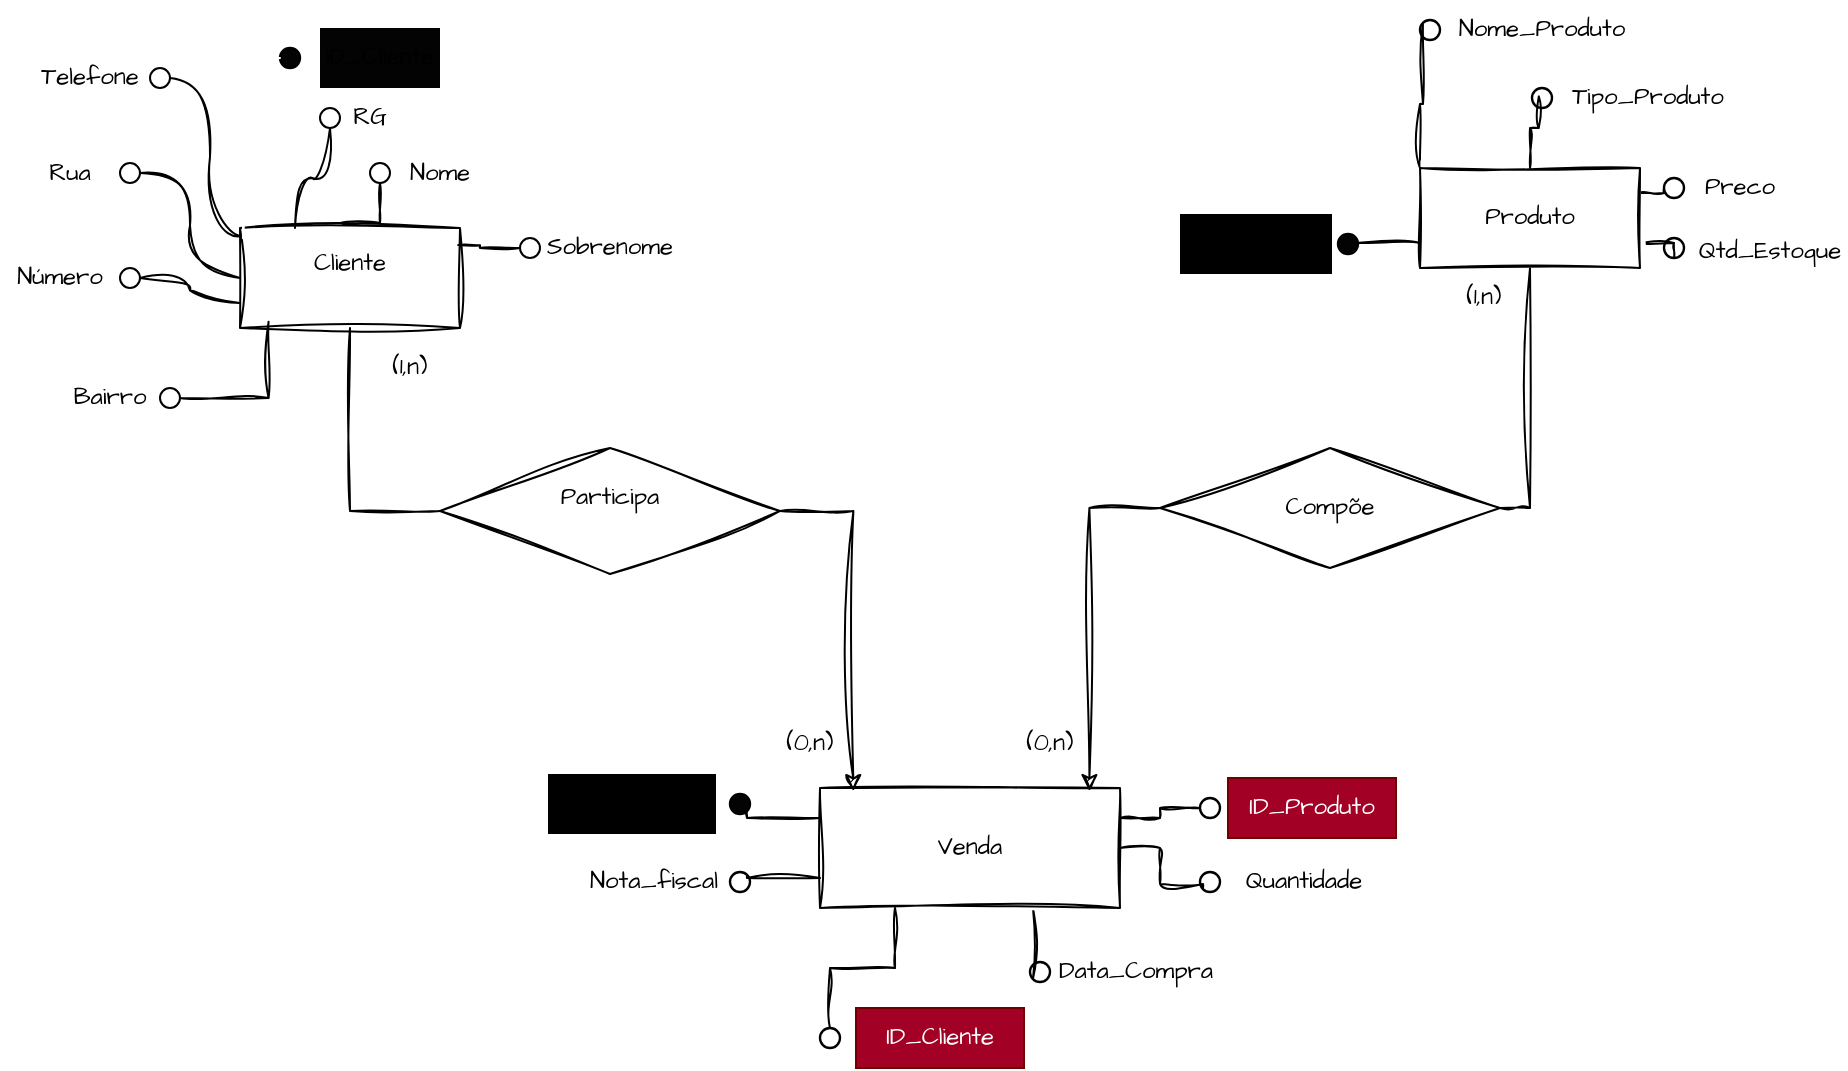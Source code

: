 <mxfile version="24.7.8">
  <diagram name="Página-1" id="8-R6hgCV1WbbaG-lbZ5T">
    <mxGraphModel dx="611" dy="1033" grid="0" gridSize="10" guides="1" tooltips="1" connect="1" arrows="1" fold="1" page="0" pageScale="1" pageWidth="827" pageHeight="1169" math="0" shadow="0">
      <root>
        <mxCell id="0" />
        <mxCell id="1" parent="0" />
        <mxCell id="SQNqszE77WrPZV3DteI8-9" style="edgeStyle=orthogonalEdgeStyle;rounded=0;sketch=1;hachureGap=4;jiggle=2;curveFitting=1;orthogonalLoop=1;jettySize=auto;html=1;entryX=0;entryY=0.5;entryDx=0;entryDy=0;fontFamily=Architects Daughter;fontSource=https%3A%2F%2Ffonts.googleapis.com%2Fcss%3Ffamily%3DArchitects%2BDaughter;endArrow=none;endFill=0;" edge="1" parent="1" source="SQNqszE77WrPZV3DteI8-1" target="SQNqszE77WrPZV3DteI8-4">
          <mxGeometry relative="1" as="geometry" />
        </mxCell>
        <mxCell id="SQNqszE77WrPZV3DteI8-1" value="Cliente&lt;div&gt;&lt;br&gt;&lt;/div&gt;" style="rounded=0;whiteSpace=wrap;html=1;sketch=1;hachureGap=4;jiggle=2;curveFitting=1;fontFamily=Architects Daughter;fontSource=https%3A%2F%2Ffonts.googleapis.com%2Fcss%3Ffamily%3DArchitects%2BDaughter;movable=0;resizable=0;rotatable=0;deletable=0;editable=0;locked=1;connectable=0;" vertex="1" parent="1">
          <mxGeometry x="20" y="60" width="110" height="50" as="geometry" />
        </mxCell>
        <mxCell id="SQNqszE77WrPZV3DteI8-6" style="edgeStyle=orthogonalEdgeStyle;rounded=0;sketch=1;hachureGap=4;jiggle=2;curveFitting=1;orthogonalLoop=1;jettySize=auto;html=1;fontFamily=Architects Daughter;fontSource=https%3A%2F%2Ffonts.googleapis.com%2Fcss%3Ffamily%3DArchitects%2BDaughter;curved=0;entryX=1;entryY=0.5;entryDx=0;entryDy=0;endArrow=none;endFill=0;" edge="1" parent="1" source="SQNqszE77WrPZV3DteI8-2" target="SQNqszE77WrPZV3DteI8-5">
          <mxGeometry relative="1" as="geometry">
            <mxPoint x="640" y="250" as="targetPoint" />
            <Array as="points">
              <mxPoint x="665" y="200" />
            </Array>
          </mxGeometry>
        </mxCell>
        <mxCell id="SQNqszE77WrPZV3DteI8-79" style="edgeStyle=orthogonalEdgeStyle;rounded=0;sketch=1;hachureGap=4;jiggle=2;curveFitting=1;orthogonalLoop=1;jettySize=auto;html=1;exitX=0;exitY=0.75;exitDx=0;exitDy=0;entryX=1;entryY=0.5;entryDx=0;entryDy=0;fontFamily=Architects Daughter;fontSource=https%3A%2F%2Ffonts.googleapis.com%2Fcss%3Ffamily%3DArchitects%2BDaughter;endArrow=none;endFill=0;" edge="1" parent="1" source="SQNqszE77WrPZV3DteI8-2" target="SQNqszE77WrPZV3DteI8-55">
          <mxGeometry relative="1" as="geometry" />
        </mxCell>
        <mxCell id="SQNqszE77WrPZV3DteI8-89" style="edgeStyle=orthogonalEdgeStyle;rounded=0;sketch=1;hachureGap=4;jiggle=2;curveFitting=1;orthogonalLoop=1;jettySize=auto;html=1;exitX=1;exitY=0.25;exitDx=0;exitDy=0;entryX=0;entryY=0.5;entryDx=0;entryDy=0;fontFamily=Architects Daughter;fontSource=https%3A%2F%2Ffonts.googleapis.com%2Fcss%3Ffamily%3DArchitects%2BDaughter;endArrow=none;endFill=0;" edge="1" parent="1" source="SQNqszE77WrPZV3DteI8-2" target="SQNqszE77WrPZV3DteI8-87">
          <mxGeometry relative="1" as="geometry" />
        </mxCell>
        <mxCell id="SQNqszE77WrPZV3DteI8-90" style="edgeStyle=orthogonalEdgeStyle;rounded=0;sketch=1;hachureGap=4;jiggle=2;curveFitting=1;orthogonalLoop=1;jettySize=auto;html=1;exitX=1;exitY=0.75;exitDx=0;exitDy=0;entryX=0.5;entryY=1;entryDx=0;entryDy=0;fontFamily=Architects Daughter;fontSource=https%3A%2F%2Ffonts.googleapis.com%2Fcss%3Ffamily%3DArchitects%2BDaughter;endArrow=none;endFill=0;" edge="1" parent="1" source="SQNqszE77WrPZV3DteI8-2" target="SQNqszE77WrPZV3DteI8-88">
          <mxGeometry relative="1" as="geometry" />
        </mxCell>
        <mxCell id="SQNqszE77WrPZV3DteI8-92" style="edgeStyle=orthogonalEdgeStyle;rounded=0;sketch=1;hachureGap=4;jiggle=2;curveFitting=1;orthogonalLoop=1;jettySize=auto;html=1;exitX=0;exitY=0;exitDx=0;exitDy=0;entryX=0;entryY=0;entryDx=0;entryDy=0;fontFamily=Architects Daughter;fontSource=https%3A%2F%2Ffonts.googleapis.com%2Fcss%3Ffamily%3DArchitects%2BDaughter;endArrow=none;endFill=0;" edge="1" parent="1" source="SQNqszE77WrPZV3DteI8-2" target="SQNqszE77WrPZV3DteI8-85">
          <mxGeometry relative="1" as="geometry" />
        </mxCell>
        <mxCell id="SQNqszE77WrPZV3DteI8-2" value="&lt;div&gt;Produto&lt;/div&gt;" style="rounded=0;whiteSpace=wrap;html=1;sketch=1;hachureGap=4;jiggle=2;curveFitting=1;fontFamily=Architects Daughter;fontSource=https%3A%2F%2Ffonts.googleapis.com%2Fcss%3Ffamily%3DArchitects%2BDaughter;" vertex="1" parent="1">
          <mxGeometry x="610" y="30" width="110" height="50" as="geometry" />
        </mxCell>
        <mxCell id="SQNqszE77WrPZV3DteI8-69" style="edgeStyle=orthogonalEdgeStyle;rounded=0;sketch=1;hachureGap=4;jiggle=2;curveFitting=1;orthogonalLoop=1;jettySize=auto;html=1;exitX=1;exitY=0.25;exitDx=0;exitDy=0;entryX=0;entryY=0.5;entryDx=0;entryDy=0;fontFamily=Architects Daughter;fontSource=https%3A%2F%2Ffonts.googleapis.com%2Fcss%3Ffamily%3DArchitects%2BDaughter;endArrow=none;endFill=0;" edge="1" parent="1" source="SQNqszE77WrPZV3DteI8-3" target="SQNqszE77WrPZV3DteI8-61">
          <mxGeometry relative="1" as="geometry" />
        </mxCell>
        <mxCell id="SQNqszE77WrPZV3DteI8-70" style="edgeStyle=orthogonalEdgeStyle;rounded=0;sketch=1;hachureGap=4;jiggle=2;curveFitting=1;orthogonalLoop=1;jettySize=auto;html=1;entryX=0;entryY=1;entryDx=0;entryDy=0;fontFamily=Architects Daughter;fontSource=https%3A%2F%2Ffonts.googleapis.com%2Fcss%3Ffamily%3DArchitects%2BDaughter;endArrow=none;endFill=0;" edge="1" parent="1" source="SQNqszE77WrPZV3DteI8-3" target="SQNqszE77WrPZV3DteI8-62">
          <mxGeometry relative="1" as="geometry">
            <Array as="points">
              <mxPoint x="480" y="370" />
              <mxPoint x="480" y="388" />
              <mxPoint x="502" y="388" />
            </Array>
          </mxGeometry>
        </mxCell>
        <mxCell id="SQNqszE77WrPZV3DteI8-71" style="edgeStyle=orthogonalEdgeStyle;rounded=0;sketch=1;hachureGap=4;jiggle=2;curveFitting=1;orthogonalLoop=1;jettySize=auto;html=1;exitX=0.75;exitY=1;exitDx=0;exitDy=0;entryX=0;entryY=1;entryDx=0;entryDy=0;fontFamily=Architects Daughter;fontSource=https%3A%2F%2Ffonts.googleapis.com%2Fcss%3Ffamily%3DArchitects%2BDaughter;endArrow=none;endFill=0;" edge="1" parent="1" source="SQNqszE77WrPZV3DteI8-3" target="SQNqszE77WrPZV3DteI8-60">
          <mxGeometry relative="1" as="geometry" />
        </mxCell>
        <mxCell id="SQNqszE77WrPZV3DteI8-72" style="edgeStyle=orthogonalEdgeStyle;rounded=0;sketch=1;hachureGap=4;jiggle=2;curveFitting=1;orthogonalLoop=1;jettySize=auto;html=1;exitX=0.25;exitY=1;exitDx=0;exitDy=0;fontFamily=Architects Daughter;fontSource=https%3A%2F%2Ffonts.googleapis.com%2Fcss%3Ffamily%3DArchitects%2BDaughter;endArrow=none;endFill=0;" edge="1" parent="1" source="SQNqszE77WrPZV3DteI8-3" target="SQNqszE77WrPZV3DteI8-59">
          <mxGeometry relative="1" as="geometry" />
        </mxCell>
        <mxCell id="SQNqszE77WrPZV3DteI8-73" style="edgeStyle=orthogonalEdgeStyle;rounded=0;sketch=1;hachureGap=4;jiggle=2;curveFitting=1;orthogonalLoop=1;jettySize=auto;html=1;exitX=0;exitY=0.25;exitDx=0;exitDy=0;entryX=1;entryY=0;entryDx=0;entryDy=0;fontFamily=Architects Daughter;fontSource=https%3A%2F%2Ffonts.googleapis.com%2Fcss%3Ffamily%3DArchitects%2BDaughter;endArrow=none;endFill=0;" edge="1" parent="1" source="SQNqszE77WrPZV3DteI8-3" target="SQNqszE77WrPZV3DteI8-56">
          <mxGeometry relative="1" as="geometry" />
        </mxCell>
        <mxCell id="SQNqszE77WrPZV3DteI8-75" style="edgeStyle=orthogonalEdgeStyle;rounded=0;sketch=1;hachureGap=4;jiggle=2;curveFitting=1;orthogonalLoop=1;jettySize=auto;html=1;exitX=0;exitY=0.75;exitDx=0;exitDy=0;entryX=1;entryY=0;entryDx=0;entryDy=0;fontFamily=Architects Daughter;fontSource=https%3A%2F%2Ffonts.googleapis.com%2Fcss%3Ffamily%3DArchitects%2BDaughter;endArrow=none;endFill=0;" edge="1" parent="1" source="SQNqszE77WrPZV3DteI8-3" target="SQNqszE77WrPZV3DteI8-57">
          <mxGeometry relative="1" as="geometry" />
        </mxCell>
        <mxCell id="SQNqszE77WrPZV3DteI8-3" value="Venda" style="rounded=0;whiteSpace=wrap;html=1;sketch=1;hachureGap=4;jiggle=2;curveFitting=1;fontFamily=Architects Daughter;fontSource=https%3A%2F%2Ffonts.googleapis.com%2Fcss%3Ffamily%3DArchitects%2BDaughter;" vertex="1" parent="1">
          <mxGeometry x="310" y="340" width="150" height="60" as="geometry" />
        </mxCell>
        <mxCell id="SQNqszE77WrPZV3DteI8-8" style="edgeStyle=orthogonalEdgeStyle;rounded=0;sketch=1;hachureGap=4;jiggle=2;curveFitting=1;orthogonalLoop=1;jettySize=auto;html=1;fontFamily=Architects Daughter;fontSource=https%3A%2F%2Ffonts.googleapis.com%2Fcss%3Ffamily%3DArchitects%2BDaughter;entryX=0.111;entryY=0.027;entryDx=0;entryDy=0;entryPerimeter=0;" edge="1" parent="1" source="SQNqszE77WrPZV3DteI8-4" target="SQNqszE77WrPZV3DteI8-3">
          <mxGeometry relative="1" as="geometry" />
        </mxCell>
        <mxCell id="SQNqszE77WrPZV3DteI8-4" value="Participa&lt;div&gt;&lt;br&gt;&lt;/div&gt;" style="rhombus;whiteSpace=wrap;html=1;sketch=1;hachureGap=4;jiggle=2;curveFitting=1;fontFamily=Architects Daughter;fontSource=https%3A%2F%2Ffonts.googleapis.com%2Fcss%3Ffamily%3DArchitects%2BDaughter;" vertex="1" parent="1">
          <mxGeometry x="120" y="170" width="170" height="63" as="geometry" />
        </mxCell>
        <mxCell id="SQNqszE77WrPZV3DteI8-7" style="edgeStyle=orthogonalEdgeStyle;rounded=0;sketch=1;hachureGap=4;jiggle=2;curveFitting=1;orthogonalLoop=1;jettySize=auto;html=1;fontFamily=Architects Daughter;fontSource=https%3A%2F%2Ffonts.googleapis.com%2Fcss%3Ffamily%3DArchitects%2BDaughter;entryX=0.898;entryY=0.027;entryDx=0;entryDy=0;entryPerimeter=0;" edge="1" parent="1" source="SQNqszE77WrPZV3DteI8-5" target="SQNqszE77WrPZV3DteI8-3">
          <mxGeometry relative="1" as="geometry">
            <mxPoint x="390" y="250" as="targetPoint" />
          </mxGeometry>
        </mxCell>
        <mxCell id="SQNqszE77WrPZV3DteI8-5" value="&lt;div&gt;Compõe&lt;/div&gt;" style="rhombus;whiteSpace=wrap;html=1;sketch=1;hachureGap=4;jiggle=2;curveFitting=1;fontFamily=Architects Daughter;fontSource=https%3A%2F%2Ffonts.googleapis.com%2Fcss%3Ffamily%3DArchitects%2BDaughter;" vertex="1" parent="1">
          <mxGeometry x="480" y="170" width="170" height="60" as="geometry" />
        </mxCell>
        <mxCell id="SQNqszE77WrPZV3DteI8-10" value="" style="ellipse;html=1;hachureGap=4;fontFamily=Architects Daughter;fontSource=https%3A%2F%2Ffonts.googleapis.com%2Fcss%3Ffamily%3DArchitects%2BDaughter;fillColor=#030303;gradientColor=none;strokeWidth=1.181;fillStyle=auto;movable=0;resizable=0;rotatable=0;deletable=0;editable=0;locked=1;connectable=0;" vertex="1" parent="1">
          <mxGeometry x="40" y="-30" width="10" height="10" as="geometry" />
        </mxCell>
        <mxCell id="SQNqszE77WrPZV3DteI8-51" style="edgeStyle=orthogonalEdgeStyle;rounded=0;sketch=1;hachureGap=4;jiggle=2;curveFitting=1;orthogonalLoop=1;jettySize=auto;html=1;entryX=0.25;entryY=0;entryDx=0;entryDy=0;fontFamily=Architects Daughter;fontSource=https%3A%2F%2Ffonts.googleapis.com%2Fcss%3Ffamily%3DArchitects%2BDaughter;endArrow=none;endFill=0;curved=1;movable=0;resizable=0;rotatable=0;deletable=0;editable=0;locked=1;connectable=0;" edge="1" parent="1" source="SQNqszE77WrPZV3DteI8-12" target="SQNqszE77WrPZV3DteI8-1">
          <mxGeometry relative="1" as="geometry" />
        </mxCell>
        <mxCell id="SQNqszE77WrPZV3DteI8-12" value="" style="ellipse;html=1;hachureGap=4;fontFamily=Architects Daughter;fontSource=https%3A%2F%2Ffonts.googleapis.com%2Fcss%3Ffamily%3DArchitects%2BDaughter;fillColor=none;strokeColor=default;movable=0;resizable=0;rotatable=0;deletable=0;editable=0;locked=1;connectable=0;" vertex="1" parent="1">
          <mxGeometry x="60" width="10" height="10" as="geometry" />
        </mxCell>
        <mxCell id="SQNqszE77WrPZV3DteI8-18" style="edgeStyle=orthogonalEdgeStyle;rounded=0;sketch=1;hachureGap=4;jiggle=2;curveFitting=1;orthogonalLoop=1;jettySize=auto;html=1;entryX=0.013;entryY=0.1;entryDx=0;entryDy=0;entryPerimeter=0;fontFamily=Architects Daughter;fontSource=https%3A%2F%2Ffonts.googleapis.com%2Fcss%3Ffamily%3DArchitects%2BDaughter;endArrow=none;endFill=0;exitX=0;exitY=0.5;exitDx=0;exitDy=0;curved=1;strokeColor=#ffffff;movable=0;resizable=0;rotatable=0;deletable=0;editable=0;locked=1;connectable=0;" edge="1" parent="1" source="SQNqszE77WrPZV3DteI8-10" target="SQNqszE77WrPZV3DteI8-1">
          <mxGeometry relative="1" as="geometry" />
        </mxCell>
        <mxCell id="SQNqszE77WrPZV3DteI8-19" value="ID_Cliente" style="text;html=1;align=center;verticalAlign=middle;whiteSpace=wrap;rounded=0;fontFamily=Architects Daughter;fontSource=https%3A%2F%2Ffonts.googleapis.com%2Fcss%3Ffamily%3DArchitects%2BDaughter;fillColor=#030303;movable=0;resizable=0;rotatable=0;deletable=0;editable=0;locked=1;connectable=0;" vertex="1" parent="1">
          <mxGeometry x="60" y="-40" width="60" height="30" as="geometry" />
        </mxCell>
        <mxCell id="SQNqszE77WrPZV3DteI8-20" value="Telefone" style="text;html=1;align=center;verticalAlign=middle;whiteSpace=wrap;rounded=0;fontFamily=Architects Daughter;fontSource=https%3A%2F%2Ffonts.googleapis.com%2Fcss%3Ffamily%3DArchitects%2BDaughter;movable=0;resizable=0;rotatable=0;deletable=0;editable=0;locked=1;connectable=0;" vertex="1" parent="1">
          <mxGeometry x="-80" y="-30" width="50" height="30" as="geometry" />
        </mxCell>
        <mxCell id="SQNqszE77WrPZV3DteI8-23" value="Número" style="text;html=1;align=center;verticalAlign=middle;whiteSpace=wrap;rounded=0;fontFamily=Architects Daughter;fontSource=https%3A%2F%2Ffonts.googleapis.com%2Fcss%3Ffamily%3DArchitects%2BDaughter;movable=0;resizable=0;rotatable=0;deletable=0;editable=0;locked=1;connectable=0;" vertex="1" parent="1">
          <mxGeometry x="-100" y="70" width="60" height="30" as="geometry" />
        </mxCell>
        <mxCell id="SQNqszE77WrPZV3DteI8-24" value="Rua" style="text;html=1;align=center;verticalAlign=middle;whiteSpace=wrap;rounded=0;fontFamily=Architects Daughter;fontSource=https%3A%2F%2Ffonts.googleapis.com%2Fcss%3Ffamily%3DArchitects%2BDaughter;movable=0;resizable=0;rotatable=0;deletable=0;editable=0;locked=1;connectable=0;" vertex="1" parent="1">
          <mxGeometry x="-90" y="20" width="50" height="25" as="geometry" />
        </mxCell>
        <mxCell id="SQNqszE77WrPZV3DteI8-25" value="Bairro" style="text;html=1;align=center;verticalAlign=middle;whiteSpace=wrap;rounded=0;fontFamily=Architects Daughter;fontSource=https%3A%2F%2Ffonts.googleapis.com%2Fcss%3Ffamily%3DArchitects%2BDaughter;movable=0;resizable=0;rotatable=0;deletable=0;editable=0;locked=1;connectable=0;" vertex="1" parent="1">
          <mxGeometry x="-75" y="130" width="60" height="30" as="geometry" />
        </mxCell>
        <mxCell id="SQNqszE77WrPZV3DteI8-26" value="(1,n)" style="text;html=1;align=center;verticalAlign=middle;whiteSpace=wrap;rounded=0;fontFamily=Architects Daughter;fontSource=https%3A%2F%2Ffonts.googleapis.com%2Fcss%3Ffamily%3DArchitects%2BDaughter;movable=1;resizable=1;rotatable=1;deletable=1;editable=1;locked=0;connectable=1;" vertex="1" parent="1">
          <mxGeometry x="90" y="120" width="30" height="20" as="geometry" />
        </mxCell>
        <mxCell id="SQNqszE77WrPZV3DteI8-30" value="" style="ellipse;html=1;hachureGap=4;fontFamily=Architects Daughter;fontSource=https%3A%2F%2Ffonts.googleapis.com%2Fcss%3Ffamily%3DArchitects%2BDaughter;fillColor=none;strokeColor=default;movable=0;resizable=0;rotatable=0;deletable=0;editable=0;locked=1;connectable=0;" vertex="1" parent="1">
          <mxGeometry x="-25" y="-20" width="10" height="10" as="geometry" />
        </mxCell>
        <mxCell id="SQNqszE77WrPZV3DteI8-31" value="" style="ellipse;html=1;hachureGap=4;fontFamily=Architects Daughter;fontSource=https%3A%2F%2Ffonts.googleapis.com%2Fcss%3Ffamily%3DArchitects%2BDaughter;fillColor=none;strokeColor=default;movable=0;resizable=0;rotatable=0;deletable=0;editable=0;locked=1;connectable=0;" vertex="1" parent="1">
          <mxGeometry x="-40" y="27.5" width="10" height="10" as="geometry" />
        </mxCell>
        <mxCell id="SQNqszE77WrPZV3DteI8-42" style="edgeStyle=orthogonalEdgeStyle;rounded=0;sketch=1;hachureGap=4;jiggle=2;curveFitting=1;orthogonalLoop=1;jettySize=auto;html=1;entryX=0;entryY=0.75;entryDx=0;entryDy=0;fontFamily=Architects Daughter;fontSource=https%3A%2F%2Ffonts.googleapis.com%2Fcss%3Ffamily%3DArchitects%2BDaughter;curved=1;endArrow=none;endFill=0;movable=0;resizable=0;rotatable=0;deletable=0;editable=0;locked=1;connectable=0;" edge="1" parent="1" source="SQNqszE77WrPZV3DteI8-32" target="SQNqszE77WrPZV3DteI8-1">
          <mxGeometry relative="1" as="geometry" />
        </mxCell>
        <mxCell id="SQNqszE77WrPZV3DteI8-32" value="" style="ellipse;html=1;hachureGap=4;fontFamily=Architects Daughter;fontSource=https%3A%2F%2Ffonts.googleapis.com%2Fcss%3Ffamily%3DArchitects%2BDaughter;fillColor=none;strokeColor=default;movable=0;resizable=0;rotatable=0;deletable=0;editable=0;locked=1;connectable=0;" vertex="1" parent="1">
          <mxGeometry x="-40" y="80" width="10" height="10" as="geometry" />
        </mxCell>
        <mxCell id="SQNqszE77WrPZV3DteI8-33" value="" style="ellipse;html=1;hachureGap=4;fontFamily=Architects Daughter;fontSource=https%3A%2F%2Ffonts.googleapis.com%2Fcss%3Ffamily%3DArchitects%2BDaughter;fillColor=none;strokeColor=default;movable=0;resizable=0;rotatable=0;deletable=0;editable=0;locked=1;connectable=0;" vertex="1" parent="1">
          <mxGeometry x="-20" y="140" width="10" height="10" as="geometry" />
        </mxCell>
        <mxCell id="SQNqszE77WrPZV3DteI8-38" style="edgeStyle=orthogonalEdgeStyle;rounded=0;sketch=1;hachureGap=4;jiggle=2;curveFitting=1;orthogonalLoop=1;jettySize=auto;html=1;exitX=1;exitY=0.5;exitDx=0;exitDy=0;entryX=0.005;entryY=0.08;entryDx=0;entryDy=0;entryPerimeter=0;fontFamily=Architects Daughter;fontSource=https%3A%2F%2Ffonts.googleapis.com%2Fcss%3Ffamily%3DArchitects%2BDaughter;curved=1;endArrow=none;endFill=0;movable=0;resizable=0;rotatable=0;deletable=0;editable=0;locked=1;connectable=0;" edge="1" parent="1" source="SQNqszE77WrPZV3DteI8-30" target="SQNqszE77WrPZV3DteI8-1">
          <mxGeometry relative="1" as="geometry">
            <Array as="points">
              <mxPoint x="5" y="-15" />
              <mxPoint x="5" y="64" />
            </Array>
          </mxGeometry>
        </mxCell>
        <mxCell id="SQNqszE77WrPZV3DteI8-40" style="edgeStyle=orthogonalEdgeStyle;rounded=0;sketch=1;hachureGap=4;jiggle=2;curveFitting=1;orthogonalLoop=1;jettySize=auto;html=1;fontFamily=Architects Daughter;fontSource=https%3A%2F%2Ffonts.googleapis.com%2Fcss%3Ffamily%3DArchitects%2BDaughter;curved=1;entryX=0;entryY=0.5;entryDx=0;entryDy=0;endArrow=none;endFill=0;movable=0;resizable=0;rotatable=0;deletable=0;editable=0;locked=1;connectable=0;" edge="1" parent="1" source="SQNqszE77WrPZV3DteI8-31" target="SQNqszE77WrPZV3DteI8-1">
          <mxGeometry relative="1" as="geometry">
            <mxPoint y="85" as="targetPoint" />
          </mxGeometry>
        </mxCell>
        <mxCell id="SQNqszE77WrPZV3DteI8-43" style="edgeStyle=orthogonalEdgeStyle;rounded=0;sketch=1;hachureGap=4;jiggle=2;curveFitting=1;orthogonalLoop=1;jettySize=auto;html=1;entryX=0.13;entryY=0.937;entryDx=0;entryDy=0;entryPerimeter=0;fontFamily=Architects Daughter;fontSource=https%3A%2F%2Ffonts.googleapis.com%2Fcss%3Ffamily%3DArchitects%2BDaughter;endArrow=none;endFill=0;movable=0;resizable=0;rotatable=0;deletable=0;editable=0;locked=1;connectable=0;" edge="1" parent="1" source="SQNqszE77WrPZV3DteI8-33" target="SQNqszE77WrPZV3DteI8-1">
          <mxGeometry relative="1" as="geometry" />
        </mxCell>
        <mxCell id="SQNqszE77WrPZV3DteI8-45" value="" style="ellipse;html=1;hachureGap=4;fontFamily=Architects Daughter;fontSource=https%3A%2F%2Ffonts.googleapis.com%2Fcss%3Ffamily%3DArchitects%2BDaughter;fillColor=none;strokeColor=default;movable=0;resizable=0;rotatable=0;deletable=0;editable=0;locked=1;connectable=0;" vertex="1" parent="1">
          <mxGeometry x="85" y="27.5" width="10" height="10" as="geometry" />
        </mxCell>
        <mxCell id="SQNqszE77WrPZV3DteI8-46" value="" style="ellipse;html=1;hachureGap=4;fontFamily=Architects Daughter;fontSource=https%3A%2F%2Ffonts.googleapis.com%2Fcss%3Ffamily%3DArchitects%2BDaughter;fillColor=none;strokeColor=default;movable=0;resizable=0;rotatable=0;deletable=0;editable=0;locked=1;connectable=0;" vertex="1" parent="1">
          <mxGeometry x="160" y="65" width="10" height="10" as="geometry" />
        </mxCell>
        <mxCell id="SQNqszE77WrPZV3DteI8-48" value="RG" style="text;html=1;align=center;verticalAlign=middle;whiteSpace=wrap;rounded=0;fontFamily=Architects Daughter;fontSource=https%3A%2F%2Ffonts.googleapis.com%2Fcss%3Ffamily%3DArchitects%2BDaughter;movable=0;resizable=0;rotatable=0;deletable=0;editable=0;locked=1;connectable=0;" vertex="1" parent="1">
          <mxGeometry x="60" y="-10" width="50" height="30" as="geometry" />
        </mxCell>
        <mxCell id="SQNqszE77WrPZV3DteI8-49" value="Nome" style="text;html=1;align=center;verticalAlign=middle;whiteSpace=wrap;rounded=0;fontFamily=Architects Daughter;fontSource=https%3A%2F%2Ffonts.googleapis.com%2Fcss%3Ffamily%3DArchitects%2BDaughter;movable=0;resizable=0;rotatable=0;deletable=0;editable=0;locked=1;connectable=0;" vertex="1" parent="1">
          <mxGeometry x="95" y="17.5" width="50" height="30" as="geometry" />
        </mxCell>
        <mxCell id="SQNqszE77WrPZV3DteI8-50" value="Sobrenome" style="text;html=1;align=center;verticalAlign=middle;whiteSpace=wrap;rounded=0;fontFamily=Architects Daughter;fontSource=https%3A%2F%2Ffonts.googleapis.com%2Fcss%3Ffamily%3DArchitects%2BDaughter;movable=0;resizable=0;rotatable=0;deletable=0;editable=0;locked=1;connectable=0;" vertex="1" parent="1">
          <mxGeometry x="170" y="55" width="70" height="30" as="geometry" />
        </mxCell>
        <mxCell id="SQNqszE77WrPZV3DteI8-53" style="edgeStyle=orthogonalEdgeStyle;rounded=0;sketch=1;hachureGap=4;jiggle=2;curveFitting=1;orthogonalLoop=1;jettySize=auto;html=1;entryX=0.457;entryY=-0.057;entryDx=0;entryDy=0;entryPerimeter=0;fontFamily=Architects Daughter;fontSource=https%3A%2F%2Ffonts.googleapis.com%2Fcss%3Ffamily%3DArchitects%2BDaughter;endArrow=none;endFill=0;movable=0;resizable=0;rotatable=0;deletable=0;editable=0;locked=1;connectable=0;" edge="1" parent="1" source="SQNqszE77WrPZV3DteI8-45" target="SQNqszE77WrPZV3DteI8-1">
          <mxGeometry relative="1" as="geometry" />
        </mxCell>
        <mxCell id="SQNqszE77WrPZV3DteI8-54" style="edgeStyle=orthogonalEdgeStyle;rounded=0;sketch=1;hachureGap=4;jiggle=2;curveFitting=1;orthogonalLoop=1;jettySize=auto;html=1;entryX=0.992;entryY=0.171;entryDx=0;entryDy=0;entryPerimeter=0;fontFamily=Architects Daughter;fontSource=https%3A%2F%2Ffonts.googleapis.com%2Fcss%3Ffamily%3DArchitects%2BDaughter;endArrow=none;endFill=0;movable=0;resizable=0;rotatable=0;deletable=0;editable=0;locked=1;connectable=0;" edge="1" parent="1" source="SQNqszE77WrPZV3DteI8-46" target="SQNqszE77WrPZV3DteI8-1">
          <mxGeometry relative="1" as="geometry" />
        </mxCell>
        <mxCell id="SQNqszE77WrPZV3DteI8-55" value="" style="ellipse;html=1;hachureGap=4;fontFamily=Architects Daughter;fontSource=https%3A%2F%2Ffonts.googleapis.com%2Fcss%3Ffamily%3DArchitects%2BDaughter;fillColor=#030303;gradientColor=none;strokeWidth=1.181;fillStyle=auto;" vertex="1" parent="1">
          <mxGeometry x="569" y="63" width="10" height="10" as="geometry" />
        </mxCell>
        <mxCell id="SQNqszE77WrPZV3DteI8-56" value="" style="ellipse;html=1;hachureGap=4;fontFamily=Architects Daughter;fontSource=https%3A%2F%2Ffonts.googleapis.com%2Fcss%3Ffamily%3DArchitects%2BDaughter;fillColor=#030303;gradientColor=none;strokeWidth=1.181;fillStyle=auto;" vertex="1" parent="1">
          <mxGeometry x="265" y="343" width="10" height="10" as="geometry" />
        </mxCell>
        <mxCell id="SQNqszE77WrPZV3DteI8-57" value="" style="ellipse;html=1;hachureGap=4;fontFamily=Architects Daughter;fontSource=https%3A%2F%2Ffonts.googleapis.com%2Fcss%3Ffamily%3DArchitects%2BDaughter;fillColor=none;gradientColor=none;strokeWidth=1.181;fillStyle=auto;" vertex="1" parent="1">
          <mxGeometry x="265" y="382" width="10" height="10" as="geometry" />
        </mxCell>
        <mxCell id="SQNqszE77WrPZV3DteI8-59" value="" style="ellipse;html=1;hachureGap=4;fontFamily=Architects Daughter;fontSource=https%3A%2F%2Ffonts.googleapis.com%2Fcss%3Ffamily%3DArchitects%2BDaughter;fillColor=none;gradientColor=none;strokeWidth=1.181;fillStyle=auto;" vertex="1" parent="1">
          <mxGeometry x="310" y="460" width="10" height="10" as="geometry" />
        </mxCell>
        <mxCell id="SQNqszE77WrPZV3DteI8-60" value="" style="ellipse;html=1;hachureGap=4;fontFamily=Architects Daughter;fontSource=https%3A%2F%2Ffonts.googleapis.com%2Fcss%3Ffamily%3DArchitects%2BDaughter;fillColor=none;gradientColor=none;strokeWidth=1.181;fillStyle=auto;" vertex="1" parent="1">
          <mxGeometry x="415" y="427" width="10" height="10" as="geometry" />
        </mxCell>
        <mxCell id="SQNqszE77WrPZV3DteI8-61" value="" style="ellipse;html=1;hachureGap=4;fontFamily=Architects Daughter;fontSource=https%3A%2F%2Ffonts.googleapis.com%2Fcss%3Ffamily%3DArchitects%2BDaughter;fillColor=none;gradientColor=none;strokeWidth=1.181;fillStyle=auto;" vertex="1" parent="1">
          <mxGeometry x="500" y="345" width="10" height="10" as="geometry" />
        </mxCell>
        <mxCell id="SQNqszE77WrPZV3DteI8-62" value="" style="ellipse;html=1;hachureGap=4;fontFamily=Architects Daughter;fontSource=https%3A%2F%2Ffonts.googleapis.com%2Fcss%3Ffamily%3DArchitects%2BDaughter;fillColor=none;gradientColor=none;strokeWidth=1.181;fillStyle=auto;" vertex="1" parent="1">
          <mxGeometry x="500" y="382" width="10" height="10" as="geometry" />
        </mxCell>
        <mxCell id="SQNqszE77WrPZV3DteI8-63" value="ID_Transacao" style="text;html=1;align=center;verticalAlign=middle;whiteSpace=wrap;rounded=0;fontFamily=Architects Daughter;fontSource=https%3A%2F%2Ffonts.googleapis.com%2Fcss%3Ffamily%3DArchitects%2BDaughter;fillColor=#000000;" vertex="1" parent="1">
          <mxGeometry x="174" y="333" width="84" height="30" as="geometry" />
        </mxCell>
        <mxCell id="SQNqszE77WrPZV3DteI8-64" value="Nota_fiscal" style="text;html=1;align=center;verticalAlign=middle;whiteSpace=wrap;rounded=0;fontFamily=Architects Daughter;fontSource=https%3A%2F%2Ffonts.googleapis.com%2Fcss%3Ffamily%3DArchitects%2BDaughter;" vertex="1" parent="1">
          <mxGeometry x="185" y="372" width="84" height="30" as="geometry" />
        </mxCell>
        <mxCell id="SQNqszE77WrPZV3DteI8-65" value="ID_Cliente" style="text;html=1;align=center;verticalAlign=middle;whiteSpace=wrap;rounded=0;fontFamily=Architects Daughter;fontSource=https%3A%2F%2Ffonts.googleapis.com%2Fcss%3Ffamily%3DArchitects%2BDaughter;fillColor=#a20025;fontColor=#ffffff;strokeColor=#6F0000;" vertex="1" parent="1">
          <mxGeometry x="328" y="450" width="84" height="30" as="geometry" />
        </mxCell>
        <mxCell id="SQNqszE77WrPZV3DteI8-66" value="Data_Compra" style="text;html=1;align=center;verticalAlign=middle;whiteSpace=wrap;rounded=0;fontFamily=Architects Daughter;fontSource=https%3A%2F%2Ffonts.googleapis.com%2Fcss%3Ffamily%3DArchitects%2BDaughter;" vertex="1" parent="1">
          <mxGeometry x="426" y="417" width="84" height="30" as="geometry" />
        </mxCell>
        <mxCell id="SQNqszE77WrPZV3DteI8-67" value="ID_Produto" style="text;html=1;align=center;verticalAlign=middle;whiteSpace=wrap;rounded=0;fontFamily=Architects Daughter;fontSource=https%3A%2F%2Ffonts.googleapis.com%2Fcss%3Ffamily%3DArchitects%2BDaughter;fillColor=#a20025;fontColor=#ffffff;strokeColor=#6F0000;" vertex="1" parent="1">
          <mxGeometry x="514" y="335" width="84" height="30" as="geometry" />
        </mxCell>
        <mxCell id="SQNqszE77WrPZV3DteI8-68" value="Quantidade" style="text;html=1;align=center;verticalAlign=middle;whiteSpace=wrap;rounded=0;fontFamily=Architects Daughter;fontSource=https%3A%2F%2Ffonts.googleapis.com%2Fcss%3Ffamily%3DArchitects%2BDaughter;" vertex="1" parent="1">
          <mxGeometry x="510" y="372" width="84" height="30" as="geometry" />
        </mxCell>
        <mxCell id="SQNqszE77WrPZV3DteI8-76" value="(0,n)" style="text;html=1;align=center;verticalAlign=middle;whiteSpace=wrap;rounded=0;fontFamily=Architects Daughter;fontSource=https%3A%2F%2Ffonts.googleapis.com%2Fcss%3Ffamily%3DArchitects%2BDaughter;movable=1;resizable=1;rotatable=1;deletable=1;editable=1;locked=0;connectable=1;" vertex="1" parent="1">
          <mxGeometry x="290" y="308" width="30" height="20" as="geometry" />
        </mxCell>
        <mxCell id="SQNqszE77WrPZV3DteI8-77" value="(0,n)" style="text;html=1;align=center;verticalAlign=middle;whiteSpace=wrap;rounded=0;fontFamily=Architects Daughter;fontSource=https%3A%2F%2Ffonts.googleapis.com%2Fcss%3Ffamily%3DArchitects%2BDaughter;movable=1;resizable=1;rotatable=1;deletable=1;editable=1;locked=0;connectable=1;" vertex="1" parent="1">
          <mxGeometry x="410" y="308" width="30" height="20" as="geometry" />
        </mxCell>
        <mxCell id="SQNqszE77WrPZV3DteI8-78" value="(1,n)" style="text;html=1;align=center;verticalAlign=middle;whiteSpace=wrap;rounded=0;fontFamily=Architects Daughter;fontSource=https%3A%2F%2Ffonts.googleapis.com%2Fcss%3Ffamily%3DArchitects%2BDaughter;movable=1;resizable=1;rotatable=1;deletable=1;editable=1;locked=0;connectable=1;" vertex="1" parent="1">
          <mxGeometry x="627" y="85" width="30" height="20" as="geometry" />
        </mxCell>
        <mxCell id="SQNqszE77WrPZV3DteI8-80" value="ID_Produto" style="text;html=1;align=center;verticalAlign=middle;whiteSpace=wrap;rounded=0;fontFamily=Architects Daughter;fontSource=https%3A%2F%2Ffonts.googleapis.com%2Fcss%3Ffamily%3DArchitects%2BDaughter;fillColor=#000000;" vertex="1" parent="1">
          <mxGeometry x="490" y="53" width="76" height="30" as="geometry" />
        </mxCell>
        <mxCell id="SQNqszE77WrPZV3DteI8-81" value="Nome_Produto" style="text;html=1;align=center;verticalAlign=middle;whiteSpace=wrap;rounded=0;fontFamily=Architects Daughter;fontSource=https%3A%2F%2Ffonts.googleapis.com%2Fcss%3Ffamily%3DArchitects%2BDaughter;" vertex="1" parent="1">
          <mxGeometry x="633" y="-54" width="76" height="30" as="geometry" />
        </mxCell>
        <mxCell id="SQNqszE77WrPZV3DteI8-82" value="Tipo_Produto" style="text;html=1;align=center;verticalAlign=middle;whiteSpace=wrap;rounded=0;fontFamily=Architects Daughter;fontSource=https%3A%2F%2Ffonts.googleapis.com%2Fcss%3Ffamily%3DArchitects%2BDaughter;" vertex="1" parent="1">
          <mxGeometry x="686" y="-20" width="76" height="30" as="geometry" />
        </mxCell>
        <mxCell id="SQNqszE77WrPZV3DteI8-83" value="Preco" style="text;html=1;align=center;verticalAlign=middle;whiteSpace=wrap;rounded=0;fontFamily=Architects Daughter;fontSource=https%3A%2F%2Ffonts.googleapis.com%2Fcss%3Ffamily%3DArchitects%2BDaughter;" vertex="1" parent="1">
          <mxGeometry x="732" y="25" width="76" height="30" as="geometry" />
        </mxCell>
        <mxCell id="SQNqszE77WrPZV3DteI8-84" value="Qtd_Estoque" style="text;html=1;align=center;verticalAlign=middle;whiteSpace=wrap;rounded=0;fontFamily=Architects Daughter;fontSource=https%3A%2F%2Ffonts.googleapis.com%2Fcss%3Ffamily%3DArchitects%2BDaughter;" vertex="1" parent="1">
          <mxGeometry x="747" y="57" width="76" height="30" as="geometry" />
        </mxCell>
        <mxCell id="SQNqszE77WrPZV3DteI8-85" value="" style="ellipse;html=1;hachureGap=4;fontFamily=Architects Daughter;fontSource=https%3A%2F%2Ffonts.googleapis.com%2Fcss%3Ffamily%3DArchitects%2BDaughter;fillColor=none;gradientColor=none;strokeWidth=1.181;fillStyle=auto;" vertex="1" parent="1">
          <mxGeometry x="610" y="-44" width="10" height="10" as="geometry" />
        </mxCell>
        <mxCell id="SQNqszE77WrPZV3DteI8-86" value="" style="ellipse;html=1;hachureGap=4;fontFamily=Architects Daughter;fontSource=https%3A%2F%2Ffonts.googleapis.com%2Fcss%3Ffamily%3DArchitects%2BDaughter;fillColor=none;gradientColor=none;strokeWidth=1.181;fillStyle=auto;" vertex="1" parent="1">
          <mxGeometry x="666" y="-10" width="10" height="10" as="geometry" />
        </mxCell>
        <mxCell id="SQNqszE77WrPZV3DteI8-87" value="" style="ellipse;html=1;hachureGap=4;fontFamily=Architects Daughter;fontSource=https%3A%2F%2Ffonts.googleapis.com%2Fcss%3Ffamily%3DArchitects%2BDaughter;fillColor=none;gradientColor=none;strokeWidth=1.181;fillStyle=auto;" vertex="1" parent="1">
          <mxGeometry x="732" y="35" width="10" height="10" as="geometry" />
        </mxCell>
        <mxCell id="SQNqszE77WrPZV3DteI8-88" value="" style="ellipse;html=1;hachureGap=4;fontFamily=Architects Daughter;fontSource=https%3A%2F%2Ffonts.googleapis.com%2Fcss%3Ffamily%3DArchitects%2BDaughter;fillColor=none;gradientColor=none;strokeWidth=1.181;fillStyle=auto;" vertex="1" parent="1">
          <mxGeometry x="732" y="65" width="10" height="10" as="geometry" />
        </mxCell>
        <mxCell id="SQNqszE77WrPZV3DteI8-91" style="edgeStyle=orthogonalEdgeStyle;rounded=0;sketch=1;hachureGap=4;jiggle=2;curveFitting=1;orthogonalLoop=1;jettySize=auto;html=1;entryX=0.34;entryY=0.42;entryDx=0;entryDy=0;entryPerimeter=0;fontFamily=Architects Daughter;fontSource=https%3A%2F%2Ffonts.googleapis.com%2Fcss%3Ffamily%3DArchitects%2BDaughter;endArrow=none;endFill=0;" edge="1" parent="1" source="SQNqszE77WrPZV3DteI8-2" target="SQNqszE77WrPZV3DteI8-86">
          <mxGeometry relative="1" as="geometry" />
        </mxCell>
      </root>
    </mxGraphModel>
  </diagram>
</mxfile>
